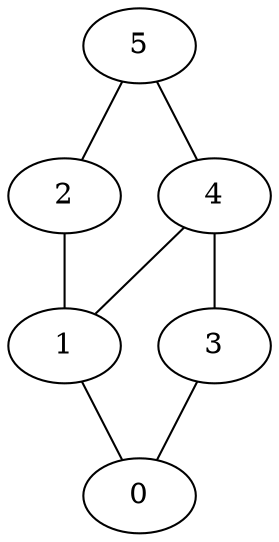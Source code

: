/* Created by igraph 0.7.1 */
graph {
  0;
  1;
  2;
  3;
  4;
  5;

  1 -- 0;
  3 -- 0;
  2 -- 1;
  4 -- 1;
  5 -- 2;
  4 -- 3;
  5 -- 4;
}
